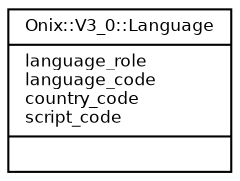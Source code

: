 digraph G {
  fontname = "Bitstream Vera Sans"
  fontsize = 8

  node [
    fontname = "Bitstream Vera Sans"
    fontsize = 8
    shape = "record"
  ]

  edge [
    fontname = "Bitstream Vera Sans"
    fontsize = 8
  ]

  Language [
    label = "{Onix::V3_0::Language\l|language_role\llanguage_code\lcountry_code\lscript_code\l|\l}"
  ]




}
